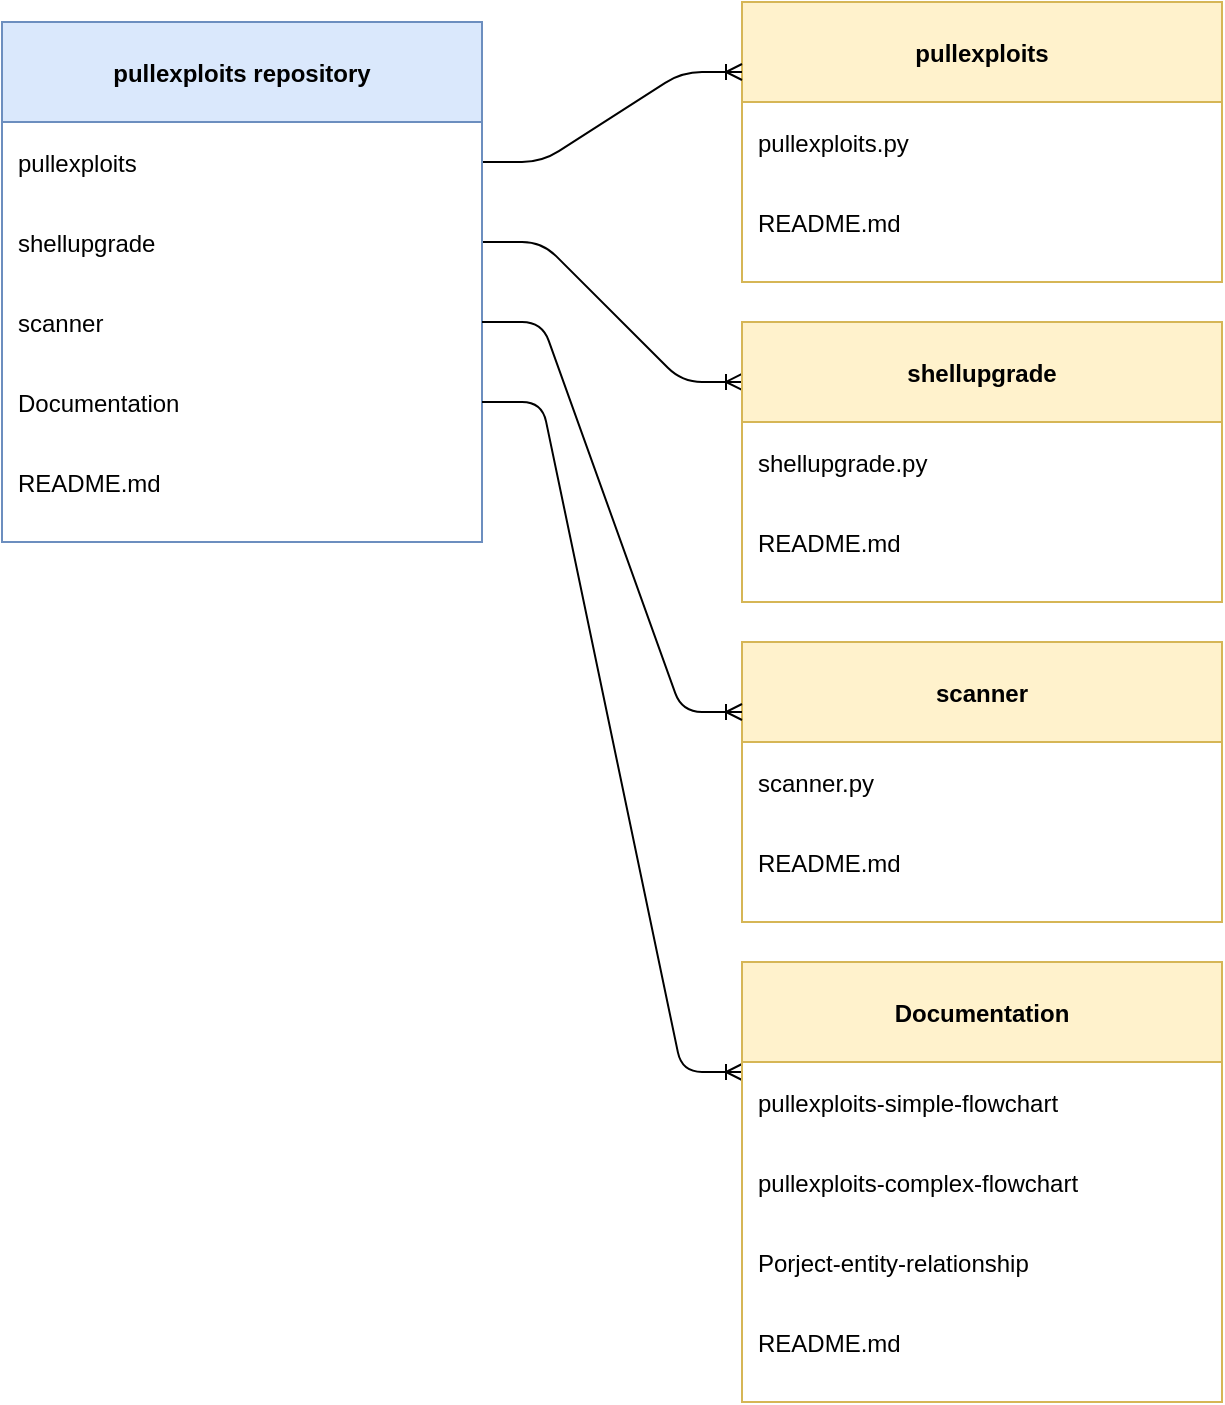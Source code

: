 <mxfile version="14.1.8" type="device"><diagram id="R2lEEEUBdFMjLlhIrx00" name="Page-1"><mxGraphModel dx="1086" dy="806" grid="1" gridSize="10" guides="1" tooltips="1" connect="1" arrows="1" fold="1" page="1" pageScale="1" pageWidth="850" pageHeight="1100" math="0" shadow="0" extFonts="Permanent Marker^https://fonts.googleapis.com/css?family=Permanent+Marker"><root><mxCell id="0"/><mxCell id="1" parent="0"/><mxCell id="C-vyLk0tnHw3VtMMgP7b-2" value="pullexploits" style="shape=table;startSize=50;container=1;collapsible=1;childLayout=tableLayout;fixedRows=1;rowLines=0;fontStyle=1;align=center;resizeLast=1;fillColor=#fff2cc;strokeColor=#d6b656;" parent="1" vertex="1"><mxGeometry x="470" y="110" width="240" height="140" as="geometry"/></mxCell><mxCell id="C-vyLk0tnHw3VtMMgP7b-9" value="" style="shape=partialRectangle;collapsible=0;dropTarget=0;pointerEvents=0;fillColor=none;points=[[0,0.5],[1,0.5]];portConstraint=eastwest;top=0;left=0;right=0;bottom=0;" parent="C-vyLk0tnHw3VtMMgP7b-2" vertex="1"><mxGeometry y="50" width="240" height="40" as="geometry"/></mxCell><mxCell id="C-vyLk0tnHw3VtMMgP7b-11" value="pullexploits.py" style="shape=partialRectangle;overflow=hidden;connectable=0;fillColor=none;top=0;left=0;bottom=0;right=0;align=left;spacingLeft=6;" parent="C-vyLk0tnHw3VtMMgP7b-9" vertex="1"><mxGeometry width="240" height="40" as="geometry"/></mxCell><mxCell id="IJ8Oc4n9z1sQg_yu5c0v-3" value="" style="shape=partialRectangle;collapsible=0;dropTarget=0;pointerEvents=0;fillColor=none;points=[[0,0.5],[1,0.5]];portConstraint=eastwest;top=0;left=0;right=0;bottom=0;" parent="C-vyLk0tnHw3VtMMgP7b-2" vertex="1"><mxGeometry y="90" width="240" height="40" as="geometry"/></mxCell><mxCell id="IJ8Oc4n9z1sQg_yu5c0v-5" value="README.md" style="shape=partialRectangle;overflow=hidden;connectable=0;fillColor=none;top=0;left=0;bottom=0;right=0;align=left;spacingLeft=6;" parent="IJ8Oc4n9z1sQg_yu5c0v-3" vertex="1"><mxGeometry width="240" height="40" as="geometry"/></mxCell><mxCell id="IJ8Oc4n9z1sQg_yu5c0v-2" value="" style="edgeStyle=entityRelationEdgeStyle;fontSize=12;html=1;endArrow=ERoneToMany;entryX=0;entryY=0.25;entryDx=0;entryDy=0;" parent="1" source="IJ8Oc4n9z1sQg_yu5c0v-28" target="C-vyLk0tnHw3VtMMgP7b-2" edge="1"><mxGeometry width="100" height="100" relative="1" as="geometry"><mxPoint x="350" y="145" as="sourcePoint"/><mxPoint x="350" y="360" as="targetPoint"/></mxGeometry></mxCell><mxCell id="IJ8Oc4n9z1sQg_yu5c0v-16" value="" style="edgeStyle=entityRelationEdgeStyle;fontSize=12;html=1;endArrow=ERoneToMany;exitX=1;exitY=0.5;exitDx=0;exitDy=0;entryX=0;entryY=0.214;entryDx=0;entryDy=0;entryPerimeter=0;" parent="1" source="IJ8Oc4n9z1sQg_yu5c0v-30" target="IJ8Oc4n9z1sQg_yu5c0v-22" edge="1"><mxGeometry width="100" height="100" relative="1" as="geometry"><mxPoint x="350" y="175" as="sourcePoint"/><mxPoint x="470" y="302.5" as="targetPoint"/></mxGeometry></mxCell><mxCell id="IJ8Oc4n9z1sQg_yu5c0v-22" value="shellupgrade" style="shape=table;startSize=50;container=1;collapsible=1;childLayout=tableLayout;fixedRows=1;rowLines=0;fontStyle=1;align=center;resizeLast=1;fillColor=#fff2cc;strokeColor=#d6b656;" parent="1" vertex="1"><mxGeometry x="470" y="270" width="240" height="140" as="geometry"/></mxCell><mxCell id="IJ8Oc4n9z1sQg_yu5c0v-23" value="" style="shape=partialRectangle;collapsible=0;dropTarget=0;pointerEvents=0;fillColor=none;points=[[0,0.5],[1,0.5]];portConstraint=eastwest;top=0;left=0;right=0;bottom=0;" parent="IJ8Oc4n9z1sQg_yu5c0v-22" vertex="1"><mxGeometry y="50" width="240" height="40" as="geometry"/></mxCell><mxCell id="IJ8Oc4n9z1sQg_yu5c0v-24" value="shellupgrade.py" style="shape=partialRectangle;overflow=hidden;connectable=0;fillColor=none;top=0;left=0;bottom=0;right=0;align=left;spacingLeft=6;" parent="IJ8Oc4n9z1sQg_yu5c0v-23" vertex="1"><mxGeometry width="240" height="40" as="geometry"/></mxCell><mxCell id="IJ8Oc4n9z1sQg_yu5c0v-25" value="" style="shape=partialRectangle;collapsible=0;dropTarget=0;pointerEvents=0;fillColor=none;points=[[0,0.5],[1,0.5]];portConstraint=eastwest;top=0;left=0;right=0;bottom=0;" parent="IJ8Oc4n9z1sQg_yu5c0v-22" vertex="1"><mxGeometry y="90" width="240" height="40" as="geometry"/></mxCell><mxCell id="IJ8Oc4n9z1sQg_yu5c0v-26" value="README.md" style="shape=partialRectangle;overflow=hidden;connectable=0;fillColor=none;top=0;left=0;bottom=0;right=0;align=left;spacingLeft=6;" parent="IJ8Oc4n9z1sQg_yu5c0v-25" vertex="1"><mxGeometry width="240" height="40" as="geometry"/></mxCell><mxCell id="IJ8Oc4n9z1sQg_yu5c0v-27" value="pullexploits repository" style="shape=table;startSize=50;container=1;collapsible=1;childLayout=tableLayout;fixedRows=1;rowLines=0;fontStyle=1;align=center;resizeLast=1;fillColor=#dae8fc;strokeColor=#6c8ebf;" parent="1" vertex="1"><mxGeometry x="100" y="120" width="240" height="260" as="geometry"/></mxCell><mxCell id="IJ8Oc4n9z1sQg_yu5c0v-28" value="" style="shape=partialRectangle;collapsible=0;dropTarget=0;pointerEvents=0;fillColor=none;points=[[0,0.5],[1,0.5]];portConstraint=eastwest;top=0;left=0;right=0;bottom=0;" parent="IJ8Oc4n9z1sQg_yu5c0v-27" vertex="1"><mxGeometry y="50" width="240" height="40" as="geometry"/></mxCell><mxCell id="IJ8Oc4n9z1sQg_yu5c0v-29" value="pullexploits" style="shape=partialRectangle;overflow=hidden;connectable=0;fillColor=none;top=0;left=0;bottom=0;right=0;align=left;spacingLeft=6;" parent="IJ8Oc4n9z1sQg_yu5c0v-28" vertex="1"><mxGeometry width="240" height="40" as="geometry"/></mxCell><mxCell id="IJ8Oc4n9z1sQg_yu5c0v-30" value="" style="shape=partialRectangle;collapsible=0;dropTarget=0;pointerEvents=0;fillColor=none;points=[[0,0.5],[1,0.5]];portConstraint=eastwest;top=0;left=0;right=0;bottom=0;" parent="IJ8Oc4n9z1sQg_yu5c0v-27" vertex="1"><mxGeometry y="90" width="240" height="40" as="geometry"/></mxCell><mxCell id="IJ8Oc4n9z1sQg_yu5c0v-31" value="shellupgrade" style="shape=partialRectangle;overflow=hidden;connectable=0;fillColor=none;top=0;left=0;bottom=0;right=0;align=left;spacingLeft=6;" parent="IJ8Oc4n9z1sQg_yu5c0v-30" vertex="1"><mxGeometry width="240" height="40" as="geometry"/></mxCell><mxCell id="IJ8Oc4n9z1sQg_yu5c0v-32" value="" style="shape=partialRectangle;collapsible=0;dropTarget=0;pointerEvents=0;fillColor=none;points=[[0,0.5],[1,0.5]];portConstraint=eastwest;top=0;left=0;right=0;bottom=0;" parent="IJ8Oc4n9z1sQg_yu5c0v-27" vertex="1"><mxGeometry y="130" width="240" height="40" as="geometry"/></mxCell><mxCell id="IJ8Oc4n9z1sQg_yu5c0v-33" value="scanner" style="shape=partialRectangle;overflow=hidden;connectable=0;fillColor=none;top=0;left=0;bottom=0;right=0;align=left;spacingLeft=6;" parent="IJ8Oc4n9z1sQg_yu5c0v-32" vertex="1"><mxGeometry width="240" height="40" as="geometry"/></mxCell><mxCell id="IJ8Oc4n9z1sQg_yu5c0v-34" value="" style="shape=partialRectangle;collapsible=0;dropTarget=0;pointerEvents=0;fillColor=none;points=[[0,0.5],[1,0.5]];portConstraint=eastwest;top=0;left=0;right=0;bottom=0;" parent="IJ8Oc4n9z1sQg_yu5c0v-27" vertex="1"><mxGeometry y="170" width="240" height="40" as="geometry"/></mxCell><mxCell id="IJ8Oc4n9z1sQg_yu5c0v-35" value="Documentation" style="shape=partialRectangle;overflow=hidden;connectable=0;fillColor=none;top=0;left=0;bottom=0;right=0;align=left;spacingLeft=6;" parent="IJ8Oc4n9z1sQg_yu5c0v-34" vertex="1"><mxGeometry width="240" height="40" as="geometry"/></mxCell><mxCell id="IJ8Oc4n9z1sQg_yu5c0v-36" value="" style="shape=partialRectangle;collapsible=0;dropTarget=0;pointerEvents=0;fillColor=none;points=[[0,0.5],[1,0.5]];portConstraint=eastwest;top=0;left=0;right=0;bottom=0;" parent="IJ8Oc4n9z1sQg_yu5c0v-27" vertex="1"><mxGeometry y="210" width="240" height="40" as="geometry"/></mxCell><mxCell id="IJ8Oc4n9z1sQg_yu5c0v-37" value="README.md" style="shape=partialRectangle;overflow=hidden;connectable=0;fillColor=none;top=0;left=0;bottom=0;right=0;align=left;spacingLeft=6;" parent="IJ8Oc4n9z1sQg_yu5c0v-36" vertex="1"><mxGeometry width="240" height="40" as="geometry"/></mxCell><mxCell id="le2BdMLcJUmMDmmmk_qz-1" value="scanner" style="shape=table;startSize=50;container=1;collapsible=1;childLayout=tableLayout;fixedRows=1;rowLines=0;fontStyle=1;align=center;resizeLast=1;fillColor=#fff2cc;strokeColor=#d6b656;" vertex="1" parent="1"><mxGeometry x="470" y="430" width="240" height="140" as="geometry"/></mxCell><mxCell id="le2BdMLcJUmMDmmmk_qz-2" value="" style="shape=partialRectangle;collapsible=0;dropTarget=0;pointerEvents=0;fillColor=none;points=[[0,0.5],[1,0.5]];portConstraint=eastwest;top=0;left=0;right=0;bottom=0;" vertex="1" parent="le2BdMLcJUmMDmmmk_qz-1"><mxGeometry y="50" width="240" height="40" as="geometry"/></mxCell><mxCell id="le2BdMLcJUmMDmmmk_qz-3" value="scanner.py" style="shape=partialRectangle;overflow=hidden;connectable=0;fillColor=none;top=0;left=0;bottom=0;right=0;align=left;spacingLeft=6;" vertex="1" parent="le2BdMLcJUmMDmmmk_qz-2"><mxGeometry width="240" height="40" as="geometry"/></mxCell><mxCell id="le2BdMLcJUmMDmmmk_qz-4" value="" style="shape=partialRectangle;collapsible=0;dropTarget=0;pointerEvents=0;fillColor=none;points=[[0,0.5],[1,0.5]];portConstraint=eastwest;top=0;left=0;right=0;bottom=0;" vertex="1" parent="le2BdMLcJUmMDmmmk_qz-1"><mxGeometry y="90" width="240" height="40" as="geometry"/></mxCell><mxCell id="le2BdMLcJUmMDmmmk_qz-5" value="README.md" style="shape=partialRectangle;overflow=hidden;connectable=0;fillColor=none;top=0;left=0;bottom=0;right=0;align=left;spacingLeft=6;" vertex="1" parent="le2BdMLcJUmMDmmmk_qz-4"><mxGeometry width="240" height="40" as="geometry"/></mxCell><mxCell id="le2BdMLcJUmMDmmmk_qz-6" value="" style="edgeStyle=entityRelationEdgeStyle;fontSize=12;html=1;endArrow=ERoneToMany;entryX=0;entryY=0.25;entryDx=0;entryDy=0;" edge="1" parent="1" source="IJ8Oc4n9z1sQg_yu5c0v-32" target="le2BdMLcJUmMDmmmk_qz-1"><mxGeometry width="100" height="100" relative="1" as="geometry"><mxPoint x="340" y="430" as="sourcePoint"/><mxPoint x="470" y="500" as="targetPoint"/></mxGeometry></mxCell><mxCell id="le2BdMLcJUmMDmmmk_qz-7" value="" style="edgeStyle=entityRelationEdgeStyle;fontSize=12;html=1;endArrow=ERoneToMany;exitX=1;exitY=0.5;exitDx=0;exitDy=0;entryX=0;entryY=0.25;entryDx=0;entryDy=0;" edge="1" parent="1" source="IJ8Oc4n9z1sQg_yu5c0v-34" target="le2BdMLcJUmMDmmmk_qz-8"><mxGeometry width="100" height="100" relative="1" as="geometry"><mxPoint x="320" y="402.5" as="sourcePoint"/><mxPoint x="420" y="620" as="targetPoint"/></mxGeometry></mxCell><mxCell id="le2BdMLcJUmMDmmmk_qz-8" value="Documentation" style="shape=table;startSize=50;container=1;collapsible=1;childLayout=tableLayout;fixedRows=1;rowLines=0;fontStyle=1;align=center;resizeLast=1;fillColor=#fff2cc;strokeColor=#d6b656;" vertex="1" parent="1"><mxGeometry x="470" y="590" width="240" height="220" as="geometry"/></mxCell><mxCell id="le2BdMLcJUmMDmmmk_qz-9" value="" style="shape=partialRectangle;collapsible=0;dropTarget=0;pointerEvents=0;fillColor=none;points=[[0,0.5],[1,0.5]];portConstraint=eastwest;top=0;left=0;right=0;bottom=0;" vertex="1" parent="le2BdMLcJUmMDmmmk_qz-8"><mxGeometry y="50" width="240" height="40" as="geometry"/></mxCell><mxCell id="le2BdMLcJUmMDmmmk_qz-10" value="pullexploits-simple-flowchart" style="shape=partialRectangle;overflow=hidden;connectable=0;fillColor=none;top=0;left=0;bottom=0;right=0;align=left;spacingLeft=6;" vertex="1" parent="le2BdMLcJUmMDmmmk_qz-9"><mxGeometry width="240" height="40" as="geometry"/></mxCell><mxCell id="le2BdMLcJUmMDmmmk_qz-13" value="" style="shape=partialRectangle;collapsible=0;dropTarget=0;pointerEvents=0;fillColor=none;points=[[0,0.5],[1,0.5]];portConstraint=eastwest;top=0;left=0;right=0;bottom=0;" vertex="1" parent="le2BdMLcJUmMDmmmk_qz-8"><mxGeometry y="90" width="240" height="40" as="geometry"/></mxCell><mxCell id="le2BdMLcJUmMDmmmk_qz-14" value="pullexploits-complex-flowchart" style="shape=partialRectangle;overflow=hidden;connectable=0;fillColor=none;top=0;left=0;bottom=0;right=0;align=left;spacingLeft=6;" vertex="1" parent="le2BdMLcJUmMDmmmk_qz-13"><mxGeometry width="240" height="40" as="geometry"/></mxCell><mxCell id="le2BdMLcJUmMDmmmk_qz-15" value="" style="shape=partialRectangle;collapsible=0;dropTarget=0;pointerEvents=0;fillColor=none;points=[[0,0.5],[1,0.5]];portConstraint=eastwest;top=0;left=0;right=0;bottom=0;" vertex="1" parent="le2BdMLcJUmMDmmmk_qz-8"><mxGeometry y="130" width="240" height="40" as="geometry"/></mxCell><mxCell id="le2BdMLcJUmMDmmmk_qz-16" value="Porject-entity-relationship" style="shape=partialRectangle;overflow=hidden;connectable=0;fillColor=none;top=0;left=0;bottom=0;right=0;align=left;spacingLeft=6;" vertex="1" parent="le2BdMLcJUmMDmmmk_qz-15"><mxGeometry width="240" height="40" as="geometry"/></mxCell><mxCell id="le2BdMLcJUmMDmmmk_qz-11" value="" style="shape=partialRectangle;collapsible=0;dropTarget=0;pointerEvents=0;fillColor=none;points=[[0,0.5],[1,0.5]];portConstraint=eastwest;top=0;left=0;right=0;bottom=0;" vertex="1" parent="le2BdMLcJUmMDmmmk_qz-8"><mxGeometry y="170" width="240" height="40" as="geometry"/></mxCell><mxCell id="le2BdMLcJUmMDmmmk_qz-12" value="README.md" style="shape=partialRectangle;overflow=hidden;connectable=0;fillColor=none;top=0;left=0;bottom=0;right=0;align=left;spacingLeft=6;" vertex="1" parent="le2BdMLcJUmMDmmmk_qz-11"><mxGeometry width="240" height="40" as="geometry"/></mxCell></root></mxGraphModel></diagram></mxfile>